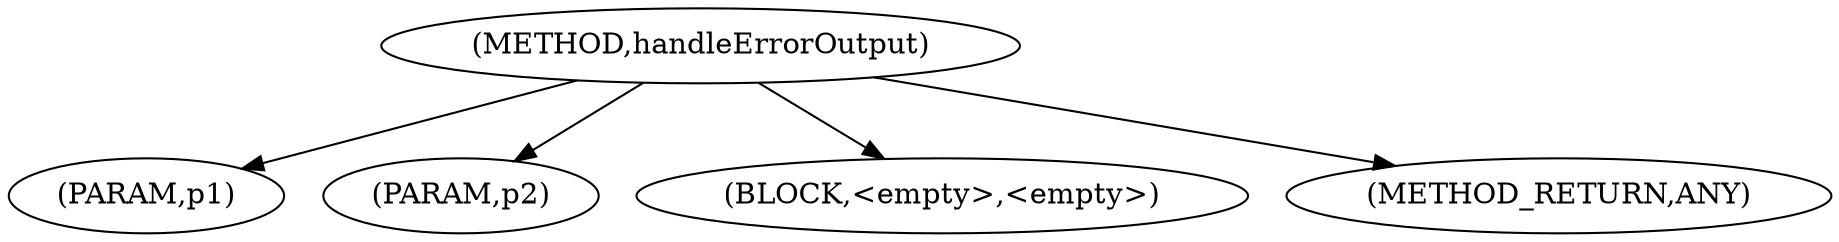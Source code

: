digraph "handleErrorOutput" {  
"379" [label = <(METHOD,handleErrorOutput)> ]
"380" [label = <(PARAM,p1)> ]
"381" [label = <(PARAM,p2)> ]
"382" [label = <(BLOCK,&lt;empty&gt;,&lt;empty&gt;)> ]
"383" [label = <(METHOD_RETURN,ANY)> ]
  "379" -> "380" 
  "379" -> "382" 
  "379" -> "381" 
  "379" -> "383" 
}
